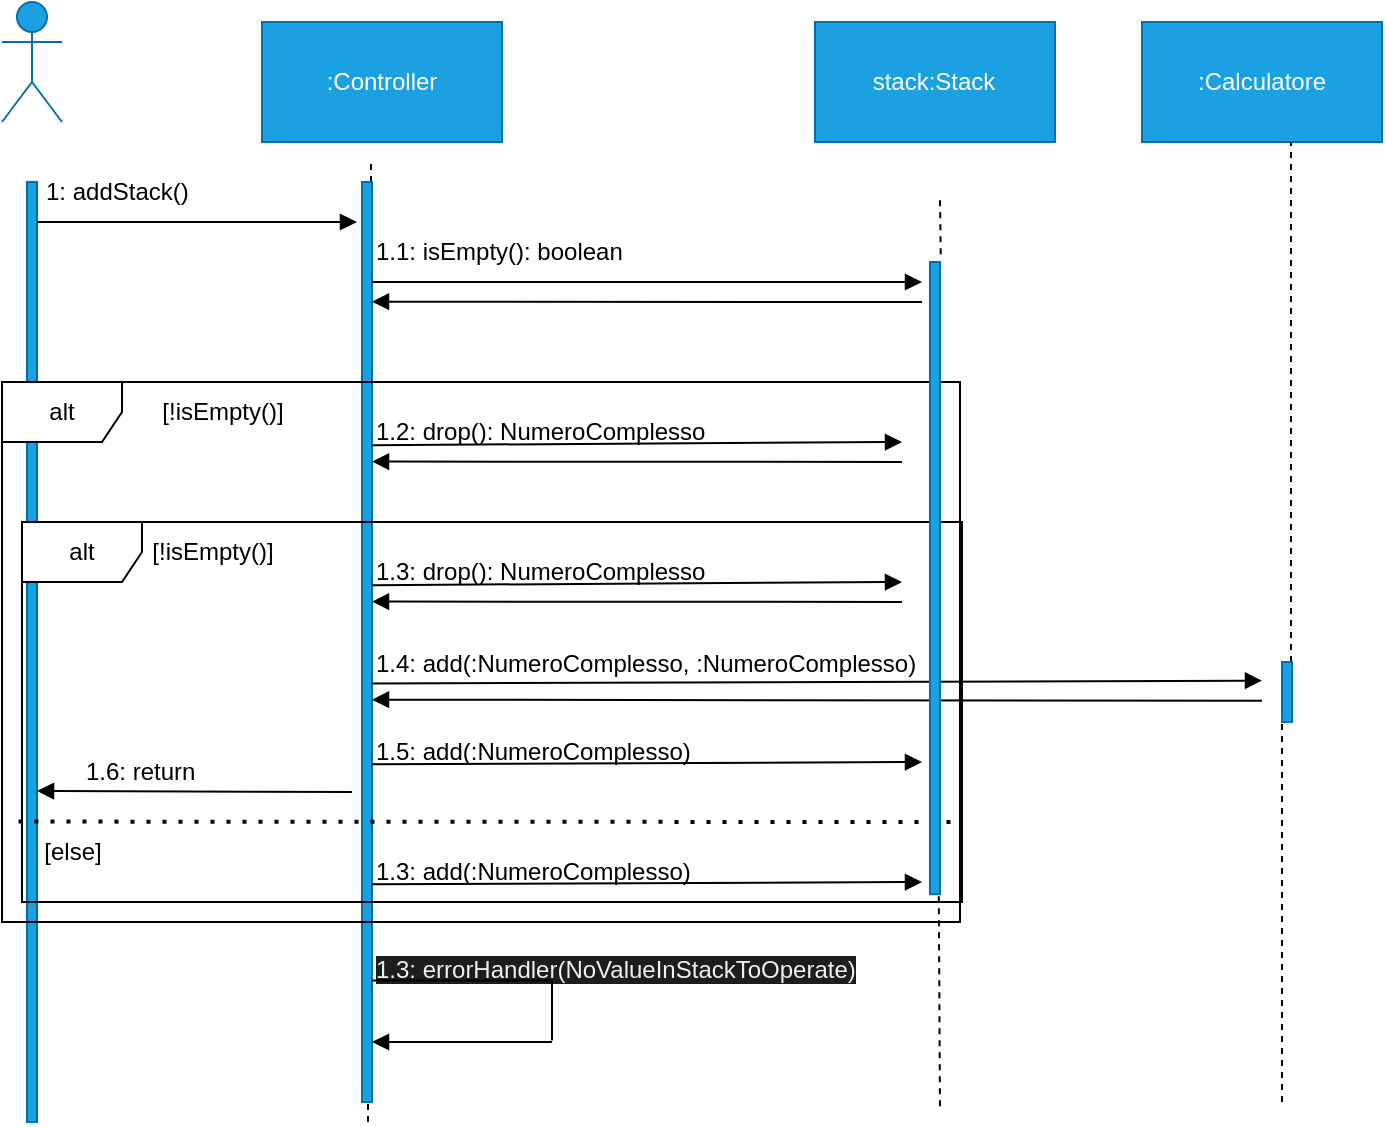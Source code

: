 <mxfile version="22.0.3" type="device">
  <diagram name="Page-1" id="j1Z6tx3sbPO6TzDzAWEM">
    <mxGraphModel dx="678" dy="528" grid="1" gridSize="10" guides="1" tooltips="1" connect="1" arrows="1" fold="1" page="1" pageScale="1" pageWidth="850" pageHeight="1100" math="0" shadow="0">
      <root>
        <mxCell id="0" />
        <mxCell id="1" parent="0" />
        <mxCell id="Ry-jSmfH3_tRgMZu5JE8-1" value="Actor" style="shape=umlActor;verticalLabelPosition=bottom;verticalAlign=top;html=1;fillColor=#1ba1e2;fontColor=#ffffff;strokeColor=#006EAF;" parent="1" vertex="1">
          <mxGeometry x="80" y="110" width="30" height="60" as="geometry" />
        </mxCell>
        <mxCell id="Ry-jSmfH3_tRgMZu5JE8-2" value="" style="html=1;points=[];perimeter=orthogonalPerimeter;fillColor=#1ba1e2;fontColor=#ffffff;strokeColor=#006EAF;" parent="1" vertex="1">
          <mxGeometry x="92.5" y="200" width="5" height="470" as="geometry" />
        </mxCell>
        <mxCell id="Ry-jSmfH3_tRgMZu5JE8-3" value="" style="html=1;verticalAlign=bottom;labelBackgroundColor=none;endArrow=block;endFill=1;" parent="1" edge="1">
          <mxGeometry width="160" relative="1" as="geometry">
            <mxPoint x="97.5" y="220" as="sourcePoint" />
            <mxPoint x="257.5" y="220" as="targetPoint" />
          </mxGeometry>
        </mxCell>
        <mxCell id="Ry-jSmfH3_tRgMZu5JE8-4" value="1: addStack()" style="text;html=1;strokeColor=none;fillColor=none;align=left;verticalAlign=middle;whiteSpace=wrap;rounded=0;" parent="1" vertex="1">
          <mxGeometry x="100" y="190" width="160" height="30" as="geometry" />
        </mxCell>
        <mxCell id="Ry-jSmfH3_tRgMZu5JE8-5" value=":Controller" style="rounded=0;whiteSpace=wrap;html=1;fillColor=#1ba1e2;fontColor=#ffffff;strokeColor=#006EAF;" parent="1" vertex="1">
          <mxGeometry x="210" y="120" width="120" height="60" as="geometry" />
        </mxCell>
        <mxCell id="Ry-jSmfH3_tRgMZu5JE8-6" value="" style="endArrow=none;dashed=1;html=1;startArrow=none;" parent="1" source="Ry-jSmfH3_tRgMZu5JE8-8" edge="1">
          <mxGeometry width="50" height="50" relative="1" as="geometry">
            <mxPoint x="264.5" y="730" as="sourcePoint" />
            <mxPoint x="264.5" y="190" as="targetPoint" />
          </mxGeometry>
        </mxCell>
        <mxCell id="Ry-jSmfH3_tRgMZu5JE8-7" value="" style="endArrow=none;dashed=1;html=1;" parent="1" target="Ry-jSmfH3_tRgMZu5JE8-8" edge="1">
          <mxGeometry width="50" height="50" relative="1" as="geometry">
            <mxPoint x="263" y="670" as="sourcePoint" />
            <mxPoint x="264.5" y="190" as="targetPoint" />
          </mxGeometry>
        </mxCell>
        <mxCell id="Ry-jSmfH3_tRgMZu5JE8-8" value="" style="html=1;points=[];perimeter=orthogonalPerimeter;fillColor=#1ba1e2;fontColor=#ffffff;strokeColor=#006EAF;" parent="1" vertex="1">
          <mxGeometry x="260" y="200" width="5" height="460" as="geometry" />
        </mxCell>
        <mxCell id="Ry-jSmfH3_tRgMZu5JE8-9" value="" style="html=1;verticalAlign=bottom;labelBackgroundColor=none;endArrow=block;endFill=1;exitX=0.669;exitY=0.19;exitDx=0;exitDy=0;exitPerimeter=0;" parent="1" edge="1">
          <mxGeometry width="160" relative="1" as="geometry">
            <mxPoint x="265.005" y="331.6" as="sourcePoint" />
            <mxPoint x="530" y="330" as="targetPoint" />
          </mxGeometry>
        </mxCell>
        <mxCell id="Ry-jSmfH3_tRgMZu5JE8-10" value="1.2: drop(): NumeroComplesso" style="text;html=1;strokeColor=none;fillColor=none;align=left;verticalAlign=middle;whiteSpace=wrap;rounded=0;" parent="1" vertex="1">
          <mxGeometry x="265" y="310" width="195" height="30" as="geometry" />
        </mxCell>
        <mxCell id="Ry-jSmfH3_tRgMZu5JE8-11" value="" style="html=1;verticalAlign=bottom;labelBackgroundColor=none;endArrow=block;endFill=1;" parent="1" edge="1">
          <mxGeometry width="160" relative="1" as="geometry">
            <mxPoint x="265" y="250" as="sourcePoint" />
            <mxPoint x="540" y="250" as="targetPoint" />
          </mxGeometry>
        </mxCell>
        <mxCell id="Ry-jSmfH3_tRgMZu5JE8-12" value="1.1: isEmpty(): boolean" style="text;html=1;strokeColor=none;fillColor=none;align=left;verticalAlign=middle;whiteSpace=wrap;rounded=0;" parent="1" vertex="1">
          <mxGeometry x="265" y="220" width="200" height="30" as="geometry" />
        </mxCell>
        <mxCell id="Ry-jSmfH3_tRgMZu5JE8-13" value="stack:Stack" style="rounded=0;whiteSpace=wrap;html=1;fillColor=#1ba1e2;fontColor=#ffffff;strokeColor=#006EAF;" parent="1" vertex="1">
          <mxGeometry x="486.48" y="120" width="120" height="60" as="geometry" />
        </mxCell>
        <mxCell id="Ry-jSmfH3_tRgMZu5JE8-15" value="" style="endArrow=none;dashed=1;html=1;exitX=1.076;exitY=0.001;exitDx=0;exitDy=0;exitPerimeter=0;" parent="1" edge="1">
          <mxGeometry width="50" height="50" relative="1" as="geometry">
            <mxPoint x="549.36" y="236.14" as="sourcePoint" />
            <mxPoint x="548.98" y="206.1" as="targetPoint" />
          </mxGeometry>
        </mxCell>
        <mxCell id="Ry-jSmfH3_tRgMZu5JE8-16" value="" style="html=1;verticalAlign=bottom;labelBackgroundColor=none;endArrow=block;endFill=1;" parent="1" edge="1">
          <mxGeometry width="160" relative="1" as="geometry">
            <mxPoint x="530" y="340" as="sourcePoint" />
            <mxPoint x="265" y="339.76" as="targetPoint" />
          </mxGeometry>
        </mxCell>
        <mxCell id="Ry-jSmfH3_tRgMZu5JE8-17" value="1.5: add(:NumeroComplesso)" style="text;html=1;strokeColor=none;fillColor=none;align=left;verticalAlign=middle;whiteSpace=wrap;rounded=0;" parent="1" vertex="1">
          <mxGeometry x="265" y="470" width="205" height="30" as="geometry" />
        </mxCell>
        <mxCell id="Ry-jSmfH3_tRgMZu5JE8-18" value="alt" style="shape=umlFrame;whiteSpace=wrap;html=1;pointerEvents=0;" parent="1" vertex="1">
          <mxGeometry x="80" y="300" width="479" height="270" as="geometry" />
        </mxCell>
        <mxCell id="Ry-jSmfH3_tRgMZu5JE8-20" value="" style="html=1;verticalAlign=bottom;labelBackgroundColor=none;endArrow=block;endFill=1;" parent="1" edge="1">
          <mxGeometry width="160" relative="1" as="geometry">
            <mxPoint x="255" y="505" as="sourcePoint" />
            <mxPoint x="97.5" y="504.5" as="targetPoint" />
          </mxGeometry>
        </mxCell>
        <mxCell id="Ry-jSmfH3_tRgMZu5JE8-21" value="1.6: return" style="text;html=1;strokeColor=none;fillColor=none;align=left;verticalAlign=middle;whiteSpace=wrap;rounded=0;" parent="1" vertex="1">
          <mxGeometry x="120" y="480" width="130" height="30" as="geometry" />
        </mxCell>
        <mxCell id="Ry-jSmfH3_tRgMZu5JE8-25" value="[!isEmpty()]" style="text;html=1;align=center;verticalAlign=middle;resizable=0;points=[];autosize=1;strokeColor=none;fillColor=none;" parent="1" vertex="1">
          <mxGeometry x="150" y="300" width="80" height="30" as="geometry" />
        </mxCell>
        <mxCell id="Ry-jSmfH3_tRgMZu5JE8-27" value=":Calculatore" style="rounded=0;whiteSpace=wrap;html=1;fillColor=#1ba1e2;fontColor=#ffffff;strokeColor=#006EAF;" parent="1" vertex="1">
          <mxGeometry x="650" y="120" width="120" height="60" as="geometry" />
        </mxCell>
        <mxCell id="Ry-jSmfH3_tRgMZu5JE8-28" value="" style="endArrow=none;dashed=1;html=1;startArrow=none;rounded=0;" parent="1" source="Ry-jSmfH3_tRgMZu5JE8-30" edge="1">
          <mxGeometry width="50" height="50" relative="1" as="geometry">
            <mxPoint x="724.5" y="720" as="sourcePoint" />
            <mxPoint x="724.5" y="180" as="targetPoint" />
          </mxGeometry>
        </mxCell>
        <mxCell id="Ry-jSmfH3_tRgMZu5JE8-29" value="" style="endArrow=none;dashed=1;html=1;rounded=0;" parent="1" target="Ry-jSmfH3_tRgMZu5JE8-30" edge="1">
          <mxGeometry width="50" height="50" relative="1" as="geometry">
            <mxPoint x="720" y="660" as="sourcePoint" />
            <mxPoint x="724.5" y="180" as="targetPoint" />
          </mxGeometry>
        </mxCell>
        <mxCell id="Ry-jSmfH3_tRgMZu5JE8-30" value="" style="html=1;points=[];perimeter=orthogonalPerimeter;fillColor=#1ba1e2;fontColor=#ffffff;strokeColor=#006EAF;" parent="1" vertex="1">
          <mxGeometry x="720" y="440" width="5" height="30" as="geometry" />
        </mxCell>
        <mxCell id="Ry-jSmfH3_tRgMZu5JE8-31" value="1.4: add(:NumeroComplesso, :NumeroComplesso)" style="text;html=1;strokeColor=none;fillColor=none;align=left;verticalAlign=middle;whiteSpace=wrap;rounded=0;" parent="1" vertex="1">
          <mxGeometry x="265" y="426.1" width="285" height="30" as="geometry" />
        </mxCell>
        <mxCell id="Ry-jSmfH3_tRgMZu5JE8-32" value="" style="html=1;verticalAlign=bottom;labelBackgroundColor=none;endArrow=block;endFill=1;exitX=0.669;exitY=0.19;exitDx=0;exitDy=0;exitPerimeter=0;" parent="1" edge="1">
          <mxGeometry width="160" relative="1" as="geometry">
            <mxPoint x="265.005" y="450.7" as="sourcePoint" />
            <mxPoint x="710" y="449.34" as="targetPoint" />
          </mxGeometry>
        </mxCell>
        <mxCell id="Ry-jSmfH3_tRgMZu5JE8-33" value="" style="html=1;verticalAlign=bottom;labelBackgroundColor=none;endArrow=block;endFill=1;" parent="1" edge="1">
          <mxGeometry width="160" relative="1" as="geometry">
            <mxPoint x="710" y="459.34" as="sourcePoint" />
            <mxPoint x="265" y="458.86" as="targetPoint" />
          </mxGeometry>
        </mxCell>
        <mxCell id="Ry-jSmfH3_tRgMZu5JE8-34" value="" style="html=1;verticalAlign=bottom;labelBackgroundColor=none;endArrow=block;endFill=1;" parent="1" edge="1">
          <mxGeometry width="160" relative="1" as="geometry">
            <mxPoint x="540" y="260" as="sourcePoint" />
            <mxPoint x="265" y="259.83" as="targetPoint" />
          </mxGeometry>
        </mxCell>
        <mxCell id="Ry-jSmfH3_tRgMZu5JE8-36" value="" style="endArrow=none;dashed=1;html=1;entryX=0.852;entryY=0.909;entryDx=0;entryDy=0;entryPerimeter=0;" parent="1" target="Ry-jSmfH3_tRgMZu5JE8-52" edge="1">
          <mxGeometry width="50" height="50" relative="1" as="geometry">
            <mxPoint x="548.98" y="662.1" as="sourcePoint" />
            <mxPoint x="548.98" y="386.1" as="targetPoint" />
          </mxGeometry>
        </mxCell>
        <mxCell id="Ry-jSmfH3_tRgMZu5JE8-37" value="alt" style="shape=umlFrame;whiteSpace=wrap;html=1;pointerEvents=0;" parent="1" vertex="1">
          <mxGeometry x="90" y="370" width="470" height="190" as="geometry" />
        </mxCell>
        <mxCell id="Ry-jSmfH3_tRgMZu5JE8-39" value="" style="endArrow=none;dashed=1;html=1;dashPattern=1 3;strokeWidth=2;rounded=0;exitX=-0.035;exitY=-0.007;exitDx=0;exitDy=0;exitPerimeter=0;" parent="1" source="Ry-jSmfH3_tRgMZu5JE8-42" edge="1">
          <mxGeometry width="50" height="50" relative="1" as="geometry">
            <mxPoint x="85" y="520" as="sourcePoint" />
            <mxPoint x="555" y="520" as="targetPoint" />
          </mxGeometry>
        </mxCell>
        <mxCell id="Ry-jSmfH3_tRgMZu5JE8-42" value="[else]" style="text;html=1;align=center;verticalAlign=middle;resizable=0;points=[];autosize=1;strokeColor=none;fillColor=none;" parent="1" vertex="1">
          <mxGeometry x="90" y="520" width="50" height="30" as="geometry" />
        </mxCell>
        <mxCell id="Ry-jSmfH3_tRgMZu5JE8-43" value="" style="html=1;verticalAlign=bottom;labelBackgroundColor=none;endArrow=block;endFill=1;exitX=0.669;exitY=0.19;exitDx=0;exitDy=0;exitPerimeter=0;" parent="1" edge="1">
          <mxGeometry width="160" relative="1" as="geometry">
            <mxPoint x="265.005" y="401.6" as="sourcePoint" />
            <mxPoint x="530" y="400" as="targetPoint" />
          </mxGeometry>
        </mxCell>
        <mxCell id="Ry-jSmfH3_tRgMZu5JE8-44" value="1.3: drop(): NumeroComplesso" style="text;html=1;strokeColor=none;fillColor=none;align=left;verticalAlign=middle;whiteSpace=wrap;rounded=0;" parent="1" vertex="1">
          <mxGeometry x="265" y="380" width="195" height="30" as="geometry" />
        </mxCell>
        <mxCell id="Ry-jSmfH3_tRgMZu5JE8-45" value="" style="html=1;verticalAlign=bottom;labelBackgroundColor=none;endArrow=block;endFill=1;" parent="1" edge="1">
          <mxGeometry width="160" relative="1" as="geometry">
            <mxPoint x="530" y="410" as="sourcePoint" />
            <mxPoint x="265" y="409.76" as="targetPoint" />
          </mxGeometry>
        </mxCell>
        <mxCell id="Ry-jSmfH3_tRgMZu5JE8-47" value="" style="html=1;verticalAlign=bottom;labelBackgroundColor=none;endArrow=block;endFill=1;exitX=0.669;exitY=0.19;exitDx=0;exitDy=0;exitPerimeter=0;" parent="1" edge="1">
          <mxGeometry width="160" relative="1" as="geometry">
            <mxPoint x="264.995" y="491.15" as="sourcePoint" />
            <mxPoint x="540" y="490" as="targetPoint" />
          </mxGeometry>
        </mxCell>
        <mxCell id="Ry-jSmfH3_tRgMZu5JE8-50" value="1.3: add(:NumeroComplesso)" style="text;html=1;strokeColor=none;fillColor=none;align=left;verticalAlign=middle;whiteSpace=wrap;rounded=0;" parent="1" vertex="1">
          <mxGeometry x="265" y="530" width="205" height="30" as="geometry" />
        </mxCell>
        <mxCell id="Ry-jSmfH3_tRgMZu5JE8-51" value="" style="html=1;verticalAlign=bottom;labelBackgroundColor=none;endArrow=block;endFill=1;exitX=0.669;exitY=0.19;exitDx=0;exitDy=0;exitPerimeter=0;" parent="1" edge="1">
          <mxGeometry width="160" relative="1" as="geometry">
            <mxPoint x="264.995" y="551.15" as="sourcePoint" />
            <mxPoint x="540" y="550" as="targetPoint" />
          </mxGeometry>
        </mxCell>
        <mxCell id="Ry-jSmfH3_tRgMZu5JE8-52" value="" style="html=1;points=[];perimeter=orthogonalPerimeter;fillColor=#1ba1e2;fontColor=#ffffff;strokeColor=#006EAF;" parent="1" vertex="1">
          <mxGeometry x="543.98" y="240" width="5" height="316.1" as="geometry" />
        </mxCell>
        <mxCell id="Ry-jSmfH3_tRgMZu5JE8-55" value="[!isEmpty()]" style="text;html=1;align=center;verticalAlign=middle;resizable=0;points=[];autosize=1;strokeColor=none;fillColor=none;" parent="1" vertex="1">
          <mxGeometry x="145" y="370" width="80" height="30" as="geometry" />
        </mxCell>
        <mxCell id="Ry-jSmfH3_tRgMZu5JE8-56" value="&lt;span style=&quot;color: rgb(240, 240, 240); font-family: Helvetica; font-size: 12px; font-style: normal; font-variant-ligatures: normal; font-variant-caps: normal; font-weight: 400; letter-spacing: normal; orphans: 2; text-align: left; text-indent: 0px; text-transform: none; widows: 2; word-spacing: 0px; -webkit-text-stroke-width: 0px; background-color: rgb(27, 29, 30); text-decoration-thickness: initial; text-decoration-style: initial; text-decoration-color: initial; float: none; display: inline !important;&quot;&gt;1.3: errorHandler(NoValueInStackToOperate)&lt;/span&gt;" style="text;whiteSpace=wrap;html=1;" parent="1" vertex="1">
          <mxGeometry x="265" y="580" width="245" height="20" as="geometry" />
        </mxCell>
        <mxCell id="Ry-jSmfH3_tRgMZu5JE8-57" value="" style="html=1;verticalAlign=bottom;labelBackgroundColor=none;endArrow=block;endFill=1;rounded=0;" parent="1" edge="1">
          <mxGeometry width="160" relative="1" as="geometry">
            <mxPoint x="355.0" y="630" as="sourcePoint" />
            <mxPoint x="265.0" y="630" as="targetPoint" />
          </mxGeometry>
        </mxCell>
        <mxCell id="Ry-jSmfH3_tRgMZu5JE8-58" value="" style="endArrow=none;html=1;rounded=0;" parent="1" edge="1">
          <mxGeometry width="50" height="50" relative="1" as="geometry">
            <mxPoint x="265.0" y="599.31" as="sourcePoint" />
            <mxPoint x="355.0" y="599.31" as="targetPoint" />
          </mxGeometry>
        </mxCell>
        <mxCell id="Ry-jSmfH3_tRgMZu5JE8-59" value="" style="endArrow=none;html=1;rounded=0;" parent="1" edge="1">
          <mxGeometry width="50" height="50" relative="1" as="geometry">
            <mxPoint x="355.0" y="629.31" as="sourcePoint" />
            <mxPoint x="355.0" y="599.31" as="targetPoint" />
            <Array as="points" />
          </mxGeometry>
        </mxCell>
      </root>
    </mxGraphModel>
  </diagram>
</mxfile>
